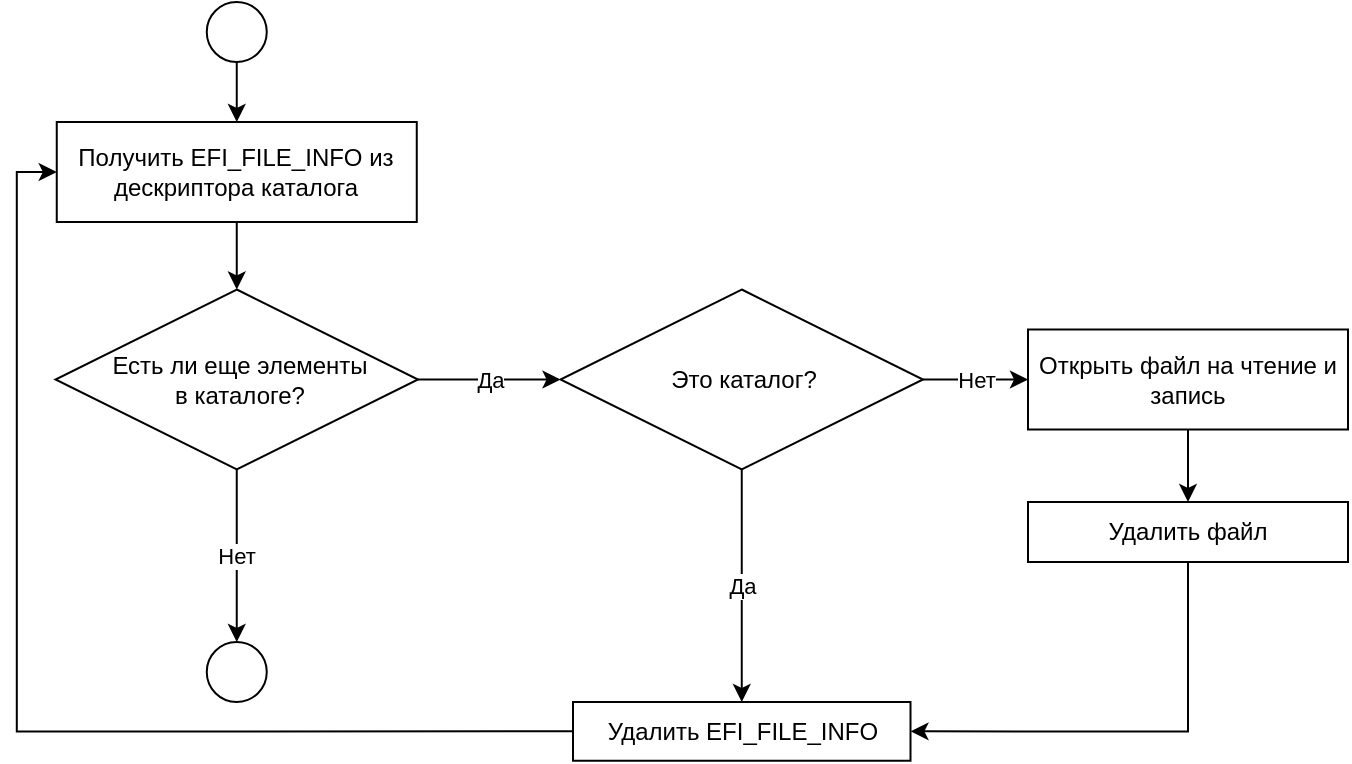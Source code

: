 <mxfile version="26.1.1">
  <diagram name="Page-1" id="dg9--5WRHp9zR-aQLZIH">
    <mxGraphModel dx="1114" dy="621" grid="1" gridSize="10" guides="1" tooltips="1" connect="1" arrows="1" fold="1" page="1" pageScale="1" pageWidth="827" pageHeight="1169" math="0" shadow="0">
      <root>
        <mxCell id="0" />
        <mxCell id="1" parent="0" />
        <mxCell id="h8vmdBprWBfULsSd_p-Z-2" style="edgeStyle=orthogonalEdgeStyle;rounded=0;orthogonalLoop=1;jettySize=auto;html=1;exitX=0.5;exitY=1;exitDx=0;exitDy=0;entryX=0.5;entryY=0;entryDx=0;entryDy=0;" edge="1" parent="1" source="h8vmdBprWBfULsSd_p-Z-3" target="h8vmdBprWBfULsSd_p-Z-5">
          <mxGeometry relative="1" as="geometry" />
        </mxCell>
        <mxCell id="h8vmdBprWBfULsSd_p-Z-3" value="" style="ellipse;whiteSpace=wrap;html=1;aspect=fixed;" vertex="1" parent="1">
          <mxGeometry x="209.38" y="20" width="30" height="30" as="geometry" />
        </mxCell>
        <mxCell id="h8vmdBprWBfULsSd_p-Z-4" style="edgeStyle=orthogonalEdgeStyle;rounded=0;orthogonalLoop=1;jettySize=auto;html=1;exitX=0.5;exitY=1;exitDx=0;exitDy=0;entryX=0.5;entryY=0;entryDx=0;entryDy=0;" edge="1" parent="1" source="h8vmdBprWBfULsSd_p-Z-5" target="h8vmdBprWBfULsSd_p-Z-8">
          <mxGeometry relative="1" as="geometry" />
        </mxCell>
        <mxCell id="h8vmdBprWBfULsSd_p-Z-5" value="Получить EFI_FILE_INFO из дескриптора каталога" style="rounded=0;whiteSpace=wrap;html=1;" vertex="1" parent="1">
          <mxGeometry x="134.38" y="80" width="180" height="50" as="geometry" />
        </mxCell>
        <mxCell id="h8vmdBprWBfULsSd_p-Z-6" value="Нет" style="edgeStyle=orthogonalEdgeStyle;rounded=0;orthogonalLoop=1;jettySize=auto;html=1;exitX=0.5;exitY=1;exitDx=0;exitDy=0;entryX=0.5;entryY=0;entryDx=0;entryDy=0;" edge="1" parent="1" source="h8vmdBprWBfULsSd_p-Z-8" target="h8vmdBprWBfULsSd_p-Z-22">
          <mxGeometry relative="1" as="geometry" />
        </mxCell>
        <mxCell id="h8vmdBprWBfULsSd_p-Z-7" value="Да" style="edgeStyle=orthogonalEdgeStyle;rounded=0;orthogonalLoop=1;jettySize=auto;html=1;exitX=1;exitY=0.5;exitDx=0;exitDy=0;entryX=0;entryY=0.5;entryDx=0;entryDy=0;" edge="1" parent="1" source="h8vmdBprWBfULsSd_p-Z-8" target="h8vmdBprWBfULsSd_p-Z-11">
          <mxGeometry relative="1" as="geometry" />
        </mxCell>
        <mxCell id="h8vmdBprWBfULsSd_p-Z-8" value="Есть ли еще элементы в каталоге?" style="rhombus;whiteSpace=wrap;html=1;spacingLeft=23;spacingRight=20;" vertex="1" parent="1">
          <mxGeometry x="133.76" y="163.75" width="181.25" height="90" as="geometry" />
        </mxCell>
        <mxCell id="h8vmdBprWBfULsSd_p-Z-26" value="Нет" style="edgeStyle=orthogonalEdgeStyle;rounded=0;orthogonalLoop=1;jettySize=auto;html=1;exitX=1;exitY=0.5;exitDx=0;exitDy=0;entryX=0;entryY=0.5;entryDx=0;entryDy=0;" edge="1" parent="1" source="h8vmdBprWBfULsSd_p-Z-11" target="h8vmdBprWBfULsSd_p-Z-24">
          <mxGeometry relative="1" as="geometry" />
        </mxCell>
        <mxCell id="h8vmdBprWBfULsSd_p-Z-29" value="Да" style="edgeStyle=orthogonalEdgeStyle;rounded=0;orthogonalLoop=1;jettySize=auto;html=1;exitX=0.5;exitY=1;exitDx=0;exitDy=0;entryX=0.5;entryY=0;entryDx=0;entryDy=0;" edge="1" parent="1" source="h8vmdBprWBfULsSd_p-Z-11" target="h8vmdBprWBfULsSd_p-Z-21">
          <mxGeometry relative="1" as="geometry" />
        </mxCell>
        <mxCell id="h8vmdBprWBfULsSd_p-Z-11" value="Это каталог?" style="rhombus;whiteSpace=wrap;html=1;spacingLeft=23;spacingRight=20;" vertex="1" parent="1">
          <mxGeometry x="386.25" y="163.75" width="181.25" height="90" as="geometry" />
        </mxCell>
        <mxCell id="h8vmdBprWBfULsSd_p-Z-20" style="edgeStyle=orthogonalEdgeStyle;rounded=0;orthogonalLoop=1;jettySize=auto;html=1;exitX=0;exitY=0.5;exitDx=0;exitDy=0;entryX=0;entryY=0.5;entryDx=0;entryDy=0;" edge="1" parent="1" source="h8vmdBprWBfULsSd_p-Z-21" target="h8vmdBprWBfULsSd_p-Z-5">
          <mxGeometry relative="1" as="geometry" />
        </mxCell>
        <mxCell id="h8vmdBprWBfULsSd_p-Z-21" value="Удалить EFI_FILE_INFO" style="rounded=0;whiteSpace=wrap;html=1;" vertex="1" parent="1">
          <mxGeometry x="392.5" y="370" width="168.75" height="29.37" as="geometry" />
        </mxCell>
        <mxCell id="h8vmdBprWBfULsSd_p-Z-22" value="" style="ellipse;whiteSpace=wrap;html=1;aspect=fixed;" vertex="1" parent="1">
          <mxGeometry x="209.38" y="340" width="30" height="30" as="geometry" />
        </mxCell>
        <mxCell id="h8vmdBprWBfULsSd_p-Z-27" style="edgeStyle=orthogonalEdgeStyle;rounded=0;orthogonalLoop=1;jettySize=auto;html=1;exitX=0.5;exitY=1;exitDx=0;exitDy=0;entryX=0.5;entryY=0;entryDx=0;entryDy=0;" edge="1" parent="1" source="h8vmdBprWBfULsSd_p-Z-24" target="h8vmdBprWBfULsSd_p-Z-25">
          <mxGeometry relative="1" as="geometry" />
        </mxCell>
        <mxCell id="h8vmdBprWBfULsSd_p-Z-24" value="Открыть файл на чтение и запись" style="rounded=0;whiteSpace=wrap;html=1;" vertex="1" parent="1">
          <mxGeometry x="620" y="183.75" width="160" height="50" as="geometry" />
        </mxCell>
        <mxCell id="h8vmdBprWBfULsSd_p-Z-28" style="edgeStyle=orthogonalEdgeStyle;rounded=0;orthogonalLoop=1;jettySize=auto;html=1;exitX=0.5;exitY=1;exitDx=0;exitDy=0;entryX=1;entryY=0.5;entryDx=0;entryDy=0;" edge="1" parent="1" source="h8vmdBprWBfULsSd_p-Z-25" target="h8vmdBprWBfULsSd_p-Z-21">
          <mxGeometry relative="1" as="geometry" />
        </mxCell>
        <mxCell id="h8vmdBprWBfULsSd_p-Z-25" value="Удалить файл" style="rounded=0;whiteSpace=wrap;html=1;" vertex="1" parent="1">
          <mxGeometry x="620" y="270" width="160" height="30" as="geometry" />
        </mxCell>
      </root>
    </mxGraphModel>
  </diagram>
</mxfile>
